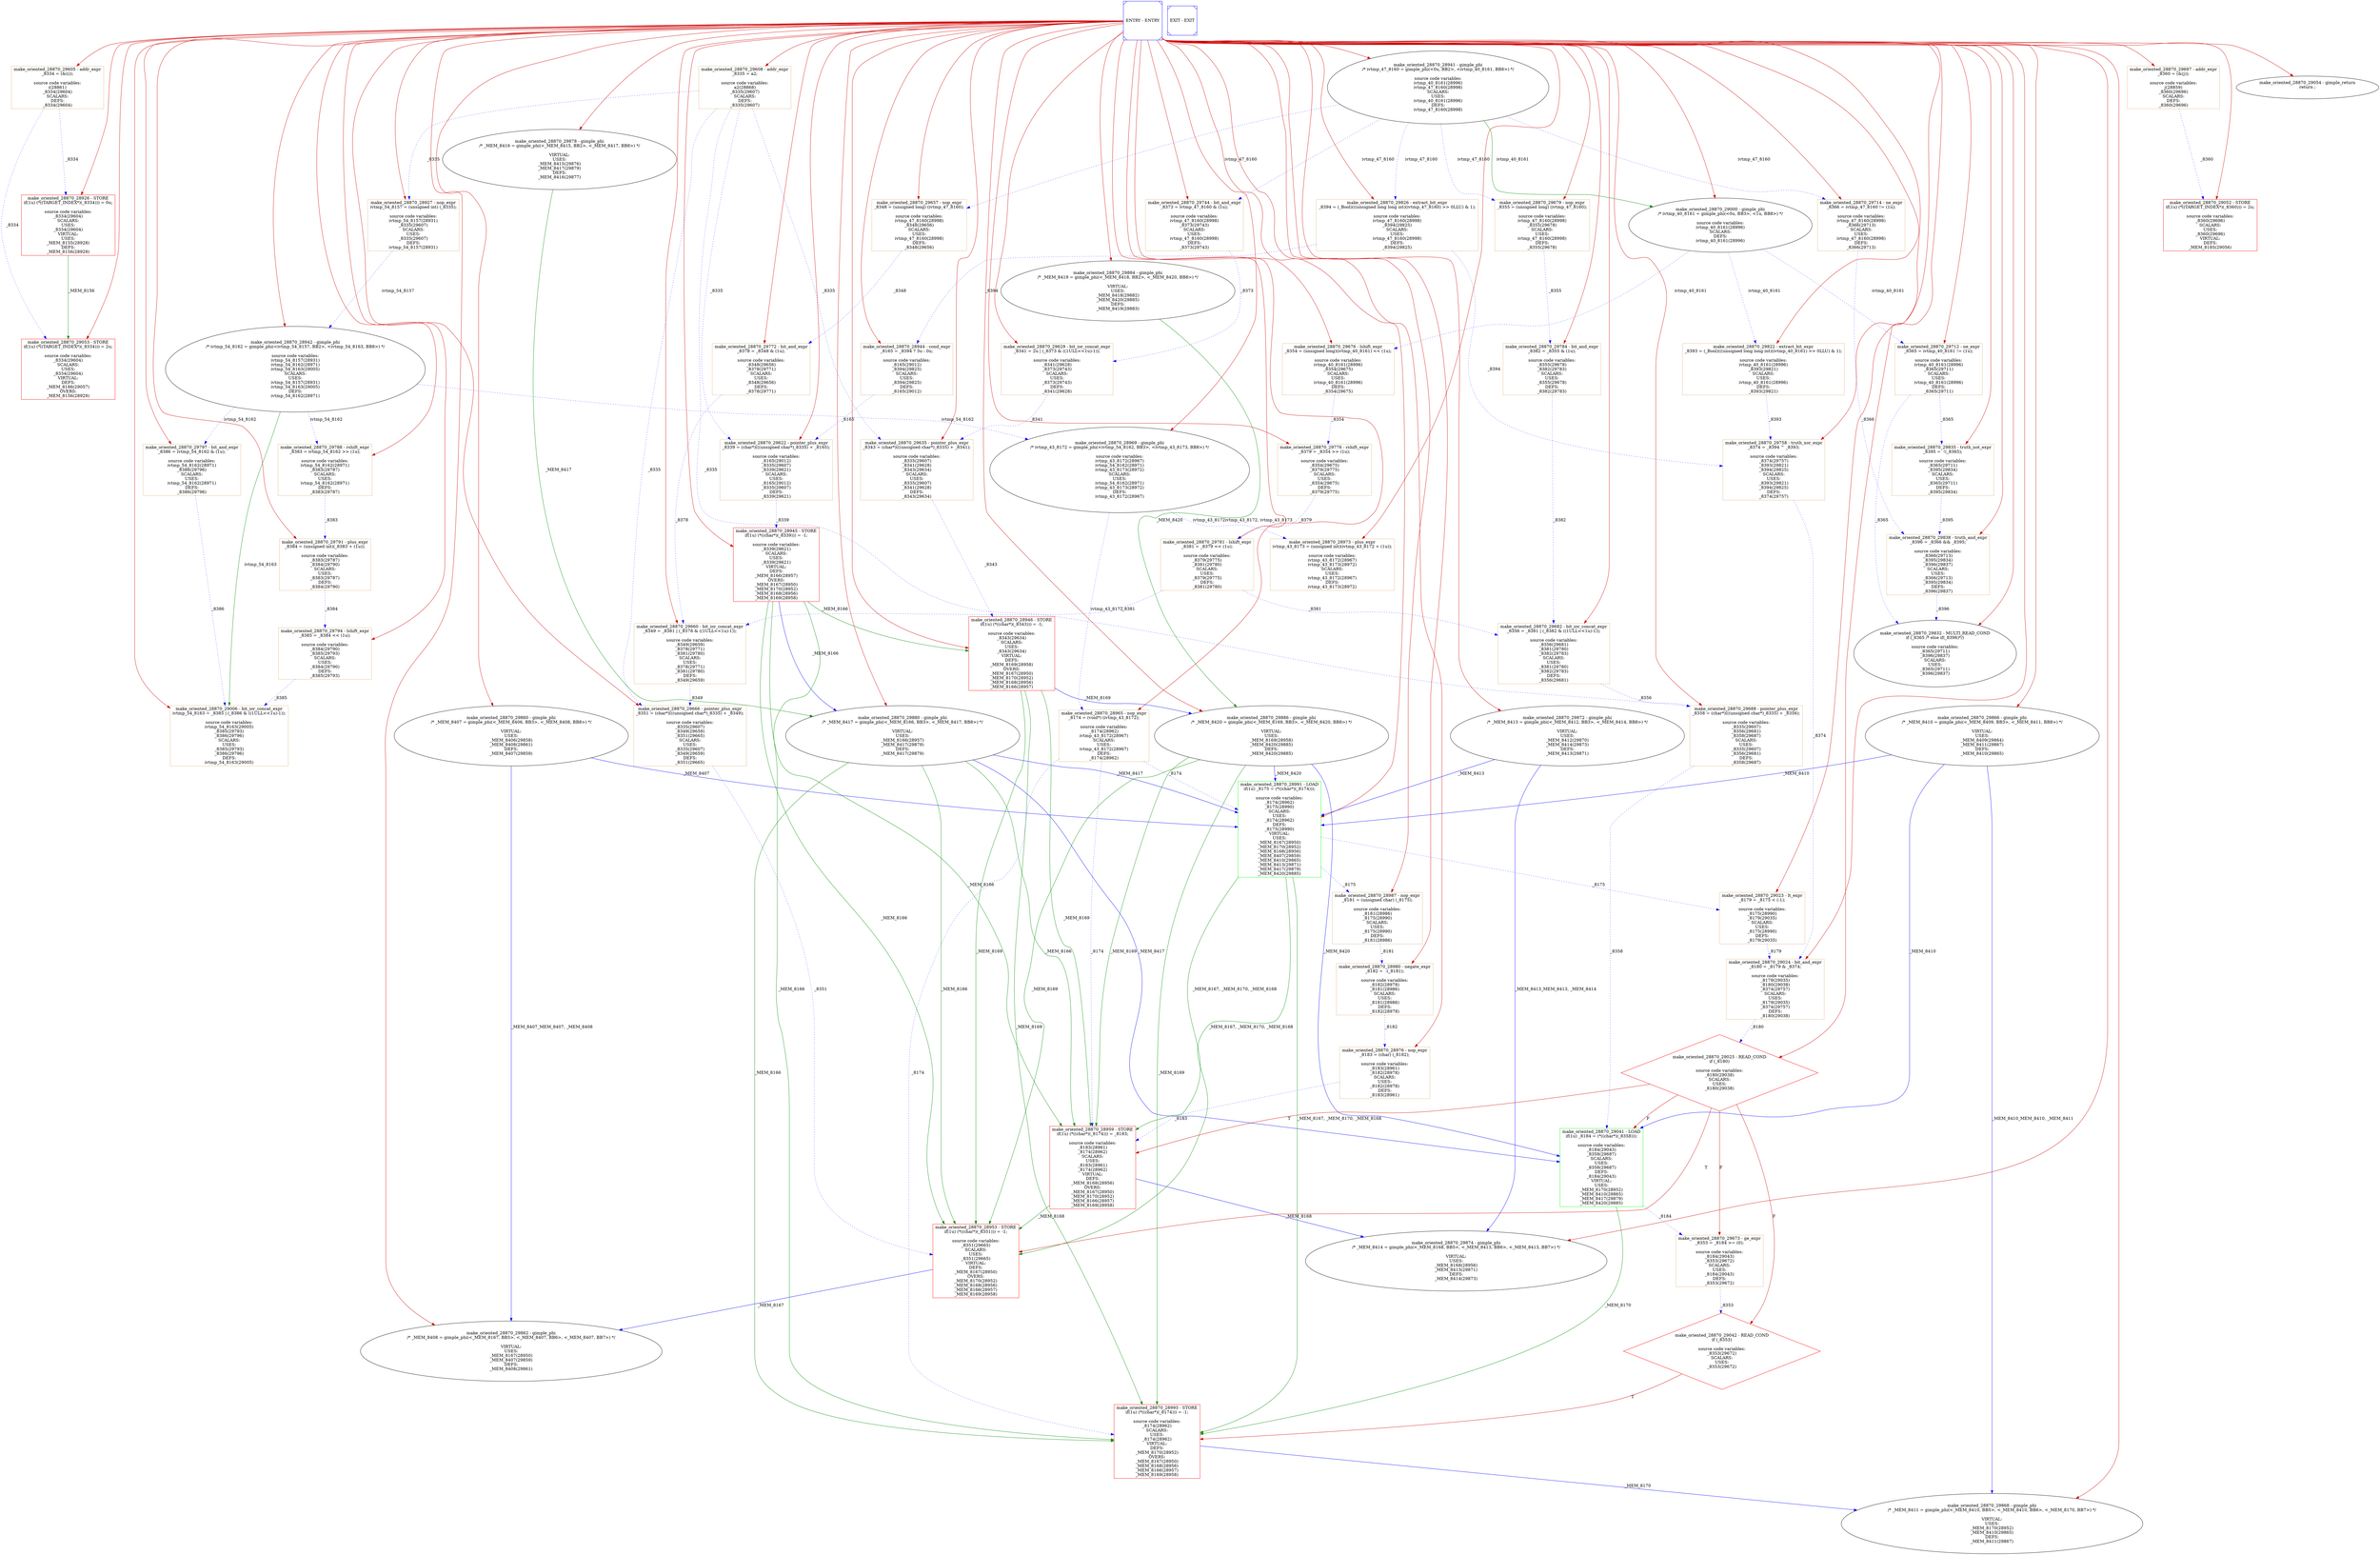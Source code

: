 digraph G {
0[color=blue,shape=Msquare,label="ENTRY - ENTRY"];
1[color=blue,shape=Msquare,label="EXIT - EXIT"];
2[color=burlywood,shape=box,label="make_oriented_28870_29605 - addr_expr\n_8334 = (&(i));\n\nsource code variables:\ni(28861)\n_8334(29604)\nSCALARS:\nDEFS:\n_8334(29604)\n"];
3[color=red,shape=box,label="make_oriented_28870_28926 - STORE\nif(1u) (*((TARGET_INDEX*)(_8334))) = 0u;\n\nsource code variables:\n_8334(29604)\nSCALARS:\nUSES:\n_8334(29604)\nVIRTUAL:\nUSES:\n_MEM_8155(28928)\nDEFS:\n_MEM_8156(28929)\n"];
4[color=burlywood,shape=box,label="make_oriented_28870_29608 - addr_expr\n_8335 = a2;\n\nsource code variables:\na2(28868)\n_8335(29607)\nSCALARS:\nDEFS:\n_8335(29607)\n"];
5[color=burlywood,shape=box,label="make_oriented_28870_28927 - nop_expr\nivtmp_54_8157 = (unsigned int) (_8335);\n\nsource code variables:\nivtmp_54_8157(28931)\n_8335(29607)\nSCALARS:\nUSES:\n_8335(29607)\nDEFS:\nivtmp_54_8157(28931)\n"];
6[color=burlywood,shape=box,label="make_oriented_28870_29697 - addr_expr\n_8360 = (&(j));\n\nsource code variables:\nj(28859)\n_8360(29696)\nSCALARS:\nDEFS:\n_8360(29696)\n"];
7[label="make_oriented_28870_28941 - gimple_phi\n/* ivtmp_47_8160 = gimple_phi(<0u, BB2>, <ivtmp_40_8161, BB8>) */\n\nsource code variables:\nivtmp_40_8161(28996)\nivtmp_47_8160(28998)\nSCALARS:\nUSES:\nivtmp_40_8161(28996)\nDEFS:\nivtmp_47_8160(28998)\n"];
8[label="make_oriented_28870_28942 - gimple_phi\n/* ivtmp_54_8162 = gimple_phi(<ivtmp_54_8157, BB2>, <ivtmp_54_8163, BB8>) */\n\nsource code variables:\nivtmp_54_8157(28931)\nivtmp_54_8162(28971)\nivtmp_54_8163(29005)\nSCALARS:\nUSES:\nivtmp_54_8157(28931)\nivtmp_54_8163(29005)\nDEFS:\nivtmp_54_8162(28971)\n"];
9[label="make_oriented_28870_29878 - gimple_phi\n/* _MEM_8416 = gimple_phi(<_MEM_8415, BB2>, <_MEM_8417, BB8>) */\n\nVIRTUAL:\nUSES:\n_MEM_8415(29876)\n_MEM_8417(29879)\nDEFS:\n_MEM_8416(29877)\n"];
10[label="make_oriented_28870_29884 - gimple_phi\n/* _MEM_8419 = gimple_phi(<_MEM_8418, BB2>, <_MEM_8420, BB8>) */\n\nVIRTUAL:\nUSES:\n_MEM_8418(29882)\n_MEM_8420(29885)\nDEFS:\n_MEM_8419(29883)\n"];
11[color=burlywood,shape=box,label="make_oriented_28870_29826 - extract_bit_expr\n_8394 = (_Bool)(((unsigned long long int)(ivtmp_47_8160) >> 0LLU) & 1);\n\nsource code variables:\nivtmp_47_8160(28998)\n_8394(29825)\nSCALARS:\nUSES:\nivtmp_47_8160(28998)\nDEFS:\n_8394(29825)\n"];
12[color=burlywood,shape=box,label="make_oriented_28870_28944 - cond_expr\n_8165 = _8394 ? 3u : 0u;\n\nsource code variables:\n_8165(29012)\n_8394(29825)\nSCALARS:\nUSES:\n_8394(29825)\nDEFS:\n_8165(29012)\n"];
13[color=burlywood,shape=box,label="make_oriented_28870_29622 - pointer_plus_expr\n_8339 = (char*)(((unsigned char*)_8335) + _8165);\n\nsource code variables:\n_8165(29012)\n_8335(29607)\n_8339(29621)\nSCALARS:\nUSES:\n_8165(29012)\n_8335(29607)\nDEFS:\n_8339(29621)\n"];
14[color=red,shape=box,label="make_oriented_28870_28945 - STORE\nif(1u) (*((char*)(_8339))) = -1;\n\nsource code variables:\n_8339(29621)\nSCALARS:\nUSES:\n_8339(29621)\nVIRTUAL:\nDEFS:\n_MEM_8166(28957)\nOVERS:\n_MEM_8167(28950)\n_MEM_8170(28952)\n_MEM_8168(28956)\n_MEM_8169(28958)\n"];
15[color=burlywood,shape=box,label="make_oriented_28870_29744 - bit_and_expr\n_8373 = ivtmp_47_8160 & (1u);\n\nsource code variables:\nivtmp_47_8160(28998)\n_8373(29743)\nSCALARS:\nUSES:\nivtmp_47_8160(28998)\nDEFS:\n_8373(29743)\n"];
16[color=burlywood,shape=box,label="make_oriented_28870_29629 - bit_ior_concat_expr\n_8341 = 2u | (_8373 & ((1ULL<<1u)-1));\n\nsource code variables:\n_8341(29628)\n_8373(29743)\nSCALARS:\nUSES:\n_8373(29743)\nDEFS:\n_8341(29628)\n"];
17[color=burlywood,shape=box,label="make_oriented_28870_29635 - pointer_plus_expr\n_8343 = (char*)(((unsigned char*)_8335) + _8341);\n\nsource code variables:\n_8335(29607)\n_8341(29628)\n_8343(29634)\nSCALARS:\nUSES:\n_8335(29607)\n_8341(29628)\nDEFS:\n_8343(29634)\n"];
18[color=red,shape=box,label="make_oriented_28870_28946 - STORE\nif(1u) (*((char*)(_8343))) = -1;\n\nsource code variables:\n_8343(29634)\nSCALARS:\nUSES:\n_8343(29634)\nVIRTUAL:\nDEFS:\n_MEM_8169(28958)\nOVERS:\n_MEM_8167(28950)\n_MEM_8170(28952)\n_MEM_8168(28956)\n_MEM_8166(28957)\n"];
19[color=burlywood,shape=box,label="make_oriented_28870_29679 - nop_expr\n_8355 = (unsigned long) (ivtmp_47_8160);\n\nsource code variables:\nivtmp_47_8160(28998)\n_8355(29678)\nSCALARS:\nUSES:\nivtmp_47_8160(28998)\nDEFS:\n_8355(29678)\n"];
20[color=burlywood,shape=box,label="make_oriented_28870_29784 - bit_and_expr\n_8382 = _8355 & (1u);\n\nsource code variables:\n_8355(29678)\n_8382(29783)\nSCALARS:\nUSES:\n_8355(29678)\nDEFS:\n_8382(29783)\n"];
21[color=burlywood,shape=box,label="make_oriented_28870_29657 - nop_expr\n_8348 = (unsigned long) (ivtmp_47_8160);\n\nsource code variables:\nivtmp_47_8160(28998)\n_8348(29656)\nSCALARS:\nUSES:\nivtmp_47_8160(28998)\nDEFS:\n_8348(29656)\n"];
22[color=burlywood,shape=box,label="make_oriented_28870_29772 - bit_and_expr\n_8378 = _8348 & (1u);\n\nsource code variables:\n_8348(29656)\n_8378(29771)\nSCALARS:\nUSES:\n_8348(29656)\nDEFS:\n_8378(29771)\n"];
23[color=burlywood,shape=box,label="make_oriented_28870_29788 - rshift_expr\n_8383 = ivtmp_54_8162 >> (1u);\n\nsource code variables:\nivtmp_54_8162(28971)\n_8383(29787)\nSCALARS:\nUSES:\nivtmp_54_8162(28971)\nDEFS:\n_8383(29787)\n"];
24[color=burlywood,shape=box,label="make_oriented_28870_29791 - plus_expr\n_8384 = (unsigned int)(_8383 + (1u));\n\nsource code variables:\n_8383(29787)\n_8384(29790)\nSCALARS:\nUSES:\n_8383(29787)\nDEFS:\n_8384(29790)\n"];
25[color=burlywood,shape=box,label="make_oriented_28870_29794 - lshift_expr\n_8385 = _8384 << (1u);\n\nsource code variables:\n_8384(29790)\n_8385(29793)\nSCALARS:\nUSES:\n_8384(29790)\nDEFS:\n_8385(29793)\n"];
26[color=burlywood,shape=box,label="make_oriented_28870_29797 - bit_and_expr\n_8386 = ivtmp_54_8162 & (1u);\n\nsource code variables:\nivtmp_54_8162(28971)\n_8386(29796)\nSCALARS:\nUSES:\nivtmp_54_8162(28971)\nDEFS:\n_8386(29796)\n"];
27[color=burlywood,shape=box,label="make_oriented_28870_29006 - bit_ior_concat_expr\nivtmp_54_8163 = _8385 | (_8386 & ((1ULL<<1u)-1));\n\nsource code variables:\nivtmp_54_8163(29005)\n_8385(29793)\n_8386(29796)\nSCALARS:\nUSES:\n_8385(29793)\n_8386(29796)\nDEFS:\nivtmp_54_8163(29005)\n"];
28[color=burlywood,shape=box,label="make_oriented_28870_29714 - ne_expr\n_8366 = ivtmp_47_8160 != (1u);\n\nsource code variables:\nivtmp_47_8160(28998)\n_8366(29713)\nSCALARS:\nUSES:\nivtmp_47_8160(28998)\nDEFS:\n_8366(29713)\n"];
29[label="make_oriented_28870_29000 - gimple_phi\n/* ivtmp_40_8161 = gimple_phi(<0u, BB3>, <1u, BB8>) */\n\nsource code variables:\nivtmp_40_8161(28996)\nSCALARS:\nDEFS:\nivtmp_40_8161(28996)\n"];
30[label="make_oriented_28870_28969 - gimple_phi\n/* ivtmp_43_8172 = gimple_phi(<ivtmp_54_8162, BB3>, <ivtmp_43_8173, BB8>) */\n\nsource code variables:\nivtmp_43_8172(28967)\nivtmp_54_8162(28971)\nivtmp_43_8173(28972)\nSCALARS:\nUSES:\nivtmp_54_8162(28971)\nivtmp_43_8173(28972)\nDEFS:\nivtmp_43_8172(28967)\n"];
31[label="make_oriented_28870_29860 - gimple_phi\n/* _MEM_8407 = gimple_phi(<_MEM_8406, BB3>, <_MEM_8408, BB8>) */\n\nVIRTUAL:\nUSES:\n_MEM_8406(29858)\n_MEM_8408(29861)\nDEFS:\n_MEM_8407(29859)\n"];
32[label="make_oriented_28870_29866 - gimple_phi\n/* _MEM_8410 = gimple_phi(<_MEM_8409, BB3>, <_MEM_8411, BB8>) */\n\nVIRTUAL:\nUSES:\n_MEM_8409(29864)\n_MEM_8411(29867)\nDEFS:\n_MEM_8410(29865)\n"];
33[label="make_oriented_28870_29872 - gimple_phi\n/* _MEM_8413 = gimple_phi(<_MEM_8412, BB3>, <_MEM_8414, BB8>) */\n\nVIRTUAL:\nUSES:\n_MEM_8412(29870)\n_MEM_8414(29873)\nDEFS:\n_MEM_8413(29871)\n"];
34[label="make_oriented_28870_29880 - gimple_phi\n/* _MEM_8417 = gimple_phi(<_MEM_8166, BB3>, <_MEM_8417, BB8>) */\n\nVIRTUAL:\nUSES:\n_MEM_8166(28957)\n_MEM_8417(29879)\nDEFS:\n_MEM_8417(29879)\n"];
35[label="make_oriented_28870_29886 - gimple_phi\n/* _MEM_8420 = gimple_phi(<_MEM_8169, BB3>, <_MEM_8420, BB8>) */\n\nVIRTUAL:\nUSES:\n_MEM_8169(28958)\n_MEM_8420(29885)\nDEFS:\n_MEM_8420(29885)\n"];
36[color=burlywood,shape=box,label="make_oriented_28870_28965 - nop_expr\n_8174 = (void*) (ivtmp_43_8172);\n\nsource code variables:\n_8174(28962)\nivtmp_43_8172(28967)\nSCALARS:\nUSES:\nivtmp_43_8172(28967)\nDEFS:\n_8174(28962)\n"];
37[color=green,shape=box,label="make_oriented_28870_28991 - LOAD\nif(1u) _8175 = (*((char*)(_8174)));\n\nsource code variables:\n_8174(28962)\n_8175(28990)\nSCALARS:\nUSES:\n_8174(28962)\nDEFS:\n_8175(28990)\nVIRTUAL:\nUSES:\n_MEM_8167(28950)\n_MEM_8170(28952)\n_MEM_8168(28956)\n_MEM_8407(29859)\n_MEM_8410(29865)\n_MEM_8413(29871)\n_MEM_8417(29879)\n_MEM_8420(29885)\n"];
38[color=burlywood,shape=box,label="make_oriented_28870_29822 - extract_bit_expr\n_8393 = (_Bool)(((unsigned long long int)(ivtmp_40_8161) >> 0LLU) & 1);\n\nsource code variables:\nivtmp_40_8161(28996)\n_8393(29821)\nSCALARS:\nUSES:\nivtmp_40_8161(28996)\nDEFS:\n_8393(29821)\n"];
39[color=burlywood,shape=box,label="make_oriented_28870_29758 - truth_xor_expr\n_8374 = _8394 ^ _8393;\n\nsource code variables:\n_8374(29757)\n_8393(29821)\n_8394(29825)\nSCALARS:\nUSES:\n_8393(29821)\n_8394(29825)\nDEFS:\n_8374(29757)\n"];
40[color=burlywood,shape=box,label="make_oriented_28870_29023 - lt_expr\n_8179 = _8175 < (-1);\n\nsource code variables:\n_8175(28990)\n_8179(29035)\nSCALARS:\nUSES:\n_8175(28990)\nDEFS:\n_8179(29035)\n"];
41[color=burlywood,shape=box,label="make_oriented_28870_29024 - bit_and_expr\n_8180 = _8179 & _8374;\n\nsource code variables:\n_8179(29035)\n_8180(29038)\n_8374(29757)\nSCALARS:\nUSES:\n_8179(29035)\n_8374(29757)\nDEFS:\n_8180(29038)\n"];
42[color=burlywood,shape=box,label="make_oriented_28870_29676 - lshift_expr\n_8354 = (unsigned long)(ivtmp_40_8161) << (1u);\n\nsource code variables:\nivtmp_40_8161(28996)\n_8354(29675)\nSCALARS:\nUSES:\nivtmp_40_8161(28996)\nDEFS:\n_8354(29675)\n"];
43[color=burlywood,shape=box,label="make_oriented_28870_29776 - rshift_expr\n_8379 = _8354 >> (1u);\n\nsource code variables:\n_8354(29675)\n_8379(29775)\nSCALARS:\nUSES:\n_8354(29675)\nDEFS:\n_8379(29775)\n"];
44[color=burlywood,shape=box,label="make_oriented_28870_29781 - lshift_expr\n_8381 = _8379 << (1u);\n\nsource code variables:\n_8379(29775)\n_8381(29780)\nSCALARS:\nUSES:\n_8379(29775)\nDEFS:\n_8381(29780)\n"];
45[color=burlywood,shape=box,label="make_oriented_28870_29682 - bit_ior_concat_expr\n_8356 = _8381 | (_8382 & ((1ULL<<1u)-1));\n\nsource code variables:\n_8356(29681)\n_8381(29780)\n_8382(29783)\nSCALARS:\nUSES:\n_8381(29780)\n_8382(29783)\nDEFS:\n_8356(29681)\n"];
46[color=burlywood,shape=box,label="make_oriented_28870_29688 - pointer_plus_expr\n_8358 = (char*)(((unsigned char*)_8335) + _8356);\n\nsource code variables:\n_8335(29607)\n_8356(29681)\n_8358(29687)\nSCALARS:\nUSES:\n_8335(29607)\n_8356(29681)\nDEFS:\n_8358(29687)\n"];
47[color=burlywood,shape=box,label="make_oriented_28870_28987 - nop_expr\n_8181 = (unsigned char) (_8175);\n\nsource code variables:\n_8181(28986)\n_8175(28990)\nSCALARS:\nUSES:\n_8175(28990)\nDEFS:\n_8181(28986)\n"];
48[color=burlywood,shape=box,label="make_oriented_28870_28980 - negate_expr\n_8182 =  -(_8181);\n\nsource code variables:\n_8182(28978)\n_8181(28986)\nSCALARS:\nUSES:\n_8181(28986)\nDEFS:\n_8182(28978)\n"];
49[color=burlywood,shape=box,label="make_oriented_28870_28976 - nop_expr\n_8183 = (char) (_8182);\n\nsource code variables:\n_8183(28961)\n_8182(28978)\nSCALARS:\nUSES:\n_8182(28978)\nDEFS:\n_8183(28961)\n"];
50[color=burlywood,shape=box,label="make_oriented_28870_29660 - bit_ior_concat_expr\n_8349 = _8381 | (_8378 & ((1ULL<<1u)-1));\n\nsource code variables:\n_8349(29659)\n_8378(29771)\n_8381(29780)\nSCALARS:\nUSES:\n_8378(29771)\n_8381(29780)\nDEFS:\n_8349(29659)\n"];
51[color=burlywood,shape=box,label="make_oriented_28870_29666 - pointer_plus_expr\n_8351 = (char*)(((unsigned char*)_8335) + _8349);\n\nsource code variables:\n_8335(29607)\n_8349(29659)\n_8351(29665)\nSCALARS:\nUSES:\n_8335(29607)\n_8349(29659)\nDEFS:\n_8351(29665)\n"];
52[color=burlywood,shape=box,label="make_oriented_28870_28973 - plus_expr\nivtmp_43_8173 = (unsigned int)(ivtmp_43_8172 + (1u));\n\nsource code variables:\nivtmp_43_8172(28967)\nivtmp_43_8173(28972)\nSCALARS:\nUSES:\nivtmp_43_8172(28967)\nDEFS:\nivtmp_43_8173(28972)\n"];
53[color=burlywood,shape=box,label="make_oriented_28870_29712 - ne_expr\n_8365 = ivtmp_40_8161 != (1u);\n\nsource code variables:\nivtmp_40_8161(28996)\n_8365(29711)\nSCALARS:\nUSES:\nivtmp_40_8161(28996)\nDEFS:\n_8365(29711)\n"];
54[color=burlywood,shape=box,label="make_oriented_28870_29835 - truth_not_expr\n_8395 =  !(_8365);\n\nsource code variables:\n_8365(29711)\n_8395(29834)\nSCALARS:\nUSES:\n_8365(29711)\nDEFS:\n_8395(29834)\n"];
55[color=burlywood,shape=box,label="make_oriented_28870_29838 - truth_and_expr\n_8396 = _8366 && _8395;\n\nsource code variables:\n_8366(29713)\n_8395(29834)\n_8396(29837)\nSCALARS:\nUSES:\n_8366(29713)\n_8395(29834)\nDEFS:\n_8396(29837)\n"];
56[color=red,shape=diamond,label="make_oriented_28870_29025 - READ_COND\nif (_8180)\n\nsource code variables:\n_8180(29038)\nSCALARS:\nUSES:\n_8180(29038)\n"];
57[color=red,shape=box,label="make_oriented_28870_28959 - STORE\nif(1u) (*((char*)(_8174))) = _8183;\n\nsource code variables:\n_8183(28961)\n_8174(28962)\nSCALARS:\nUSES:\n_8183(28961)\n_8174(28962)\nVIRTUAL:\nDEFS:\n_MEM_8168(28956)\nOVERS:\n_MEM_8167(28950)\n_MEM_8170(28952)\n_MEM_8166(28957)\n_MEM_8169(28958)\n"];
58[color=green,shape=box,label="make_oriented_28870_29041 - LOAD\nif(1u) _8184 = (*((char*)(_8358)));\n\nsource code variables:\n_8184(29043)\n_8358(29687)\nSCALARS:\nUSES:\n_8358(29687)\nDEFS:\n_8184(29043)\nVIRTUAL:\nUSES:\n_MEM_8170(28952)\n_MEM_8410(29865)\n_MEM_8417(29879)\n_MEM_8420(29885)\n"];
59[color=red,shape=box,label="make_oriented_28870_28953 - STORE\nif(1u) (*((char*)(_8351))) = -1;\n\nsource code variables:\n_8351(29665)\nSCALARS:\nUSES:\n_8351(29665)\nVIRTUAL:\nDEFS:\n_MEM_8167(28950)\nOVERS:\n_MEM_8170(28952)\n_MEM_8168(28956)\n_MEM_8166(28957)\n_MEM_8169(28958)\n"];
60[label="make_oriented_28870_29862 - gimple_phi\n/* _MEM_8408 = gimple_phi(<_MEM_8167, BB5>, <_MEM_8407, BB6>, <_MEM_8407, BB7>) */\n\nVIRTUAL:\nUSES:\n_MEM_8167(28950)\n_MEM_8407(29859)\nDEFS:\n_MEM_8408(29861)\n"];
61[color=burlywood,shape=box,label="make_oriented_28870_29673 - ge_expr\n_8353 = _8184 >= (0);\n\nsource code variables:\n_8184(29043)\n_8353(29672)\nSCALARS:\nUSES:\n_8184(29043)\nDEFS:\n_8353(29672)\n"];
62[color=red,shape=diamond,label="make_oriented_28870_29042 - READ_COND\nif (_8353)\n\nsource code variables:\n_8353(29672)\nSCALARS:\nUSES:\n_8353(29672)\n"];
63[color=red,shape=box,label="make_oriented_28870_28993 - STORE\nif(1u) (*((char*)(_8174))) = -1;\n\nsource code variables:\n_8174(28962)\nSCALARS:\nUSES:\n_8174(28962)\nVIRTUAL:\nDEFS:\n_MEM_8170(28952)\nOVERS:\n_MEM_8167(28950)\n_MEM_8168(28956)\n_MEM_8166(28957)\n_MEM_8169(28958)\n"];
64[label="make_oriented_28870_29868 - gimple_phi\n/* _MEM_8411 = gimple_phi(<_MEM_8410, BB5>, <_MEM_8410, BB6>, <_MEM_8170, BB7>) */\n\nVIRTUAL:\nUSES:\n_MEM_8170(28952)\n_MEM_8410(29865)\nDEFS:\n_MEM_8411(29867)\n"];
65[label="make_oriented_28870_29874 - gimple_phi\n/* _MEM_8414 = gimple_phi(<_MEM_8168, BB5>, <_MEM_8413, BB6>, <_MEM_8413, BB7>) */\n\nVIRTUAL:\nUSES:\n_MEM_8168(28956)\n_MEM_8413(29871)\nDEFS:\n_MEM_8414(29873)\n"];
66[label="make_oriented_28870_29832 - MULTI_READ_COND\nif (_8365 /* else if(_8396)*/)\n\nsource code variables:\n_8365(29711)\n_8396(29837)\nSCALARS:\nUSES:\n_8365(29711)\n_8396(29837)\n"];
67[color=red,shape=box,label="make_oriented_28870_29052 - STORE\nif(1u) (*((TARGET_INDEX*)(_8360))) = 2u;\n\nsource code variables:\n_8360(29696)\nSCALARS:\nUSES:\n_8360(29696)\nVIRTUAL:\nDEFS:\n_MEM_8185(29056)\n"];
68[color=red,shape=box,label="make_oriented_28870_29053 - STORE\nif(1u) (*((TARGET_INDEX*)(_8334))) = 2u;\n\nsource code variables:\n_8334(29604)\nSCALARS:\nUSES:\n_8334(29604)\nVIRTUAL:\nDEFS:\n_MEM_8186(29057)\nOVERS:\n_MEM_8156(28929)\n"];
69[label="make_oriented_28870_29054 - gimple_return\nreturn ;\n\n"];
0->2 [color=red3,label=""];
2->3 [color=blue, style=dotted,label="_8334"];
4->5 [color=blue, style=dotted,label="_8335"];
11->12 [color=blue, style=dotted,label="_8394"];
12->13 [color=blue, style=dotted,label="_8165"];
13->14 [color=blue, style=dotted,label="_8339"];
15->16 [color=blue, style=dotted,label="_8373"];
16->17 [color=blue, style=dotted,label="_8341"];
17->18 [color=blue, style=dotted,label="_8343"];
19->20 [color=blue, style=dotted,label="_8355"];
21->22 [color=blue, style=dotted,label="_8348"];
23->24 [color=blue, style=dotted,label="_8383"];
24->25 [color=blue, style=dotted,label="_8384"];
26->27 [color=blue, style=dotted,label="_8386"];
36->37 [color=blue, style=dotted,label="_8174"];
38->39 [color=blue, style=dotted,label="_8393"];
40->41 [color=blue, style=dotted,label="_8179"];
42->43 [color=blue, style=dotted,label="_8354"];
43->44 [color=blue, style=dotted,label="_8379"];
44->45 [color=blue, style=dotted,label="_8381"];
45->46 [color=blue, style=dotted,label="_8356"];
47->48 [color=blue, style=dotted,label="_8181"];
48->49 [color=blue, style=dotted,label="_8182"];
50->51 [color=blue, style=dotted,label="_8349"];
53->54 [color=blue, style=dotted,label="_8365"];
54->55 [color=blue, style=dotted,label="_8395"];
56->57 [color=red3,label="T"];
56->58 [color=red3,label="F"];
57->59 [color=green4,label="_MEM_8168"];
59->60 [color=blue,label="_MEM_8167"];
58->61 [color=blue, style=dotted,label="_8184"];
61->62 [color=blue, style=dotted,label="_8353"];
62->63 [color=red3,label="T"];
0->3 [color=red3,label=""];
0->4 [color=red3,label=""];
0->5 [color=red3,label=""];
0->6 [color=red3,label=""];
56->59 [color=red3,label="T"];
56->61 [color=red3,label="F"];
56->62 [color=red3,label="F"];
0->7 [color=red3,label=""];
0->8 [color=red3,label=""];
0->9 [color=red3,label=""];
0->10 [color=red3,label=""];
0->11 [color=red3,label=""];
0->12 [color=red3,label=""];
0->13 [color=red3,label=""];
0->14 [color=red3,label=""];
0->15 [color=red3,label=""];
0->16 [color=red3,label=""];
0->17 [color=red3,label=""];
0->18 [color=red3,label=""];
0->19 [color=red3,label=""];
0->20 [color=red3,label=""];
0->21 [color=red3,label=""];
0->22 [color=red3,label=""];
0->23 [color=red3,label=""];
0->24 [color=red3,label=""];
0->25 [color=red3,label=""];
0->26 [color=red3,label=""];
0->27 [color=red3,label=""];
0->28 [color=red3,label=""];
0->29 [color=red3,label=""];
0->30 [color=red3,label=""];
0->31 [color=red3,label=""];
0->32 [color=red3,label=""];
0->33 [color=red3,label=""];
0->34 [color=red3,label=""];
0->35 [color=red3,label=""];
0->36 [color=red3,label=""];
0->37 [color=red3,label=""];
0->38 [color=red3,label=""];
0->39 [color=red3,label=""];
0->40 [color=red3,label=""];
0->41 [color=red3,label=""];
0->42 [color=red3,label=""];
0->43 [color=red3,label=""];
0->44 [color=red3,label=""];
0->45 [color=red3,label=""];
0->46 [color=red3,label=""];
0->47 [color=red3,label=""];
0->48 [color=red3,label=""];
0->49 [color=red3,label=""];
0->50 [color=red3,label=""];
0->51 [color=red3,label=""];
0->52 [color=red3,label=""];
0->53 [color=red3,label=""];
0->54 [color=red3,label=""];
0->55 [color=red3,label=""];
0->56 [color=red3,label=""];
0->60 [color=red3,label=""];
0->64 [color=red3,label=""];
0->65 [color=red3,label=""];
0->66 [color=red3,label=""];
0->67 [color=red3,label=""];
0->68 [color=red3,label=""];
0->69 [color=red3,label=""];
7->29 [color=green4,label="ivtmp_40_8161"];
5->8 [color=blue, style=dotted,label="ivtmp_54_8157"];
8->27 [color=green4,label="ivtmp_54_8163"];
7->11 [color=blue, style=dotted,label="ivtmp_47_8160"];
4->13 [color=blue, style=dotted,label="_8335"];
7->15 [color=blue, style=dotted,label="ivtmp_47_8160"];
4->17 [color=blue, style=dotted,label="_8335"];
7->19 [color=blue, style=dotted,label="ivtmp_47_8160"];
7->21 [color=blue, style=dotted,label="ivtmp_47_8160"];
8->23 [color=blue, style=dotted,label="ivtmp_54_8162"];
8->26 [color=blue, style=dotted,label="ivtmp_54_8162"];
25->27 [color=blue, style=dotted,label="_8385"];
7->28 [color=blue, style=dotted,label="ivtmp_47_8160"];
8->30 [color=blue, style=dotted,label="ivtmp_54_8162"];
30->52 [color=blue, style=dotted,label="ivtmp_43_8172ivtmp_43_8172, ivtmp_43_8173"];
30->36 [color=blue, style=dotted,label="ivtmp_43_8172"];
29->38 [color=blue, style=dotted,label="ivtmp_40_8161"];
11->39 [color=blue, style=dotted,label="_8394"];
37->40 [color=blue, style=dotted,label="_8175"];
39->41 [color=blue, style=dotted,label="_8374"];
29->42 [color=blue, style=dotted,label="ivtmp_40_8161"];
20->45 [color=blue, style=dotted,label="_8382"];
4->46 [color=blue, style=dotted,label="_8335"];
37->47 [color=blue, style=dotted,label="_8175"];
22->50 [color=blue, style=dotted,label="_8378"];
44->50 [color=blue, style=dotted,label="_8381"];
4->51 [color=blue, style=dotted,label="_8335"];
29->53 [color=blue, style=dotted,label="ivtmp_40_8161"];
28->55 [color=blue, style=dotted,label="_8366"];
41->56 [color=blue, style=dotted,label="_8180"];
49->57 [color=blue, style=dotted,label="_8183"];
36->57 [color=blue, style=dotted,label="_8174"];
46->58 [color=blue, style=dotted,label="_8358"];
51->59 [color=blue, style=dotted,label="_8351"];
36->63 [color=blue, style=dotted,label="_8174"];
53->66 [color=blue, style=dotted,label="_8365"];
55->66 [color=blue, style=dotted,label="_8396"];
6->67 [color=blue, style=dotted,label="_8360"];
2->68 [color=blue, style=dotted,label="_8334"];
9->34 [color=green4,label="_MEM_8417"];
10->35 [color=green4,label="_MEM_8420"];
14->18 [color=green4,label="_MEM_8166"];
31->60 [color=blue,label="_MEM_8407_MEM_8407, _MEM_8408"];
32->64 [color=blue,label="_MEM_8410_MEM_8410, _MEM_8411"];
33->65 [color=blue,label="_MEM_8413_MEM_8413, _MEM_8414"];
14->34 [color=blue,label="_MEM_8166"];
34->63 [color=green4,label="_MEM_8166"];
34->57 [color=green4,label="_MEM_8166"];
34->59 [color=green4,label="_MEM_8166"];
18->35 [color=blue,label="_MEM_8169"];
35->63 [color=green4,label="_MEM_8169"];
35->57 [color=green4,label="_MEM_8169"];
35->59 [color=green4,label="_MEM_8169"];
37->59 [color=green4,label="_MEM_8167, _MEM_8170, _MEM_8168"];
37->63 [color=green4,label="_MEM_8167, _MEM_8170, _MEM_8168"];
37->57 [color=green4,label="_MEM_8167, _MEM_8170, _MEM_8168"];
31->37 [color=blue,label="_MEM_8407"];
32->37 [color=blue,label="_MEM_8410"];
33->37 [color=blue,label="_MEM_8413"];
34->37 [color=blue,label="_MEM_8417"];
35->37 [color=blue,label="_MEM_8420"];
14->57 [color=green4,label="_MEM_8166"];
18->57 [color=green4,label="_MEM_8169"];
58->63 [color=green4,label="_MEM_8170"];
32->58 [color=blue,label="_MEM_8410"];
34->58 [color=blue,label="_MEM_8417"];
35->58 [color=blue,label="_MEM_8420"];
14->59 [color=green4,label="_MEM_8166"];
18->59 [color=green4,label="_MEM_8169"];
14->63 [color=green4,label="_MEM_8166"];
18->63 [color=green4,label="_MEM_8169"];
63->64 [color=blue,label="_MEM_8170"];
57->65 [color=blue,label="_MEM_8168"];
3->68 [color=green4,label="_MEM_8156"];
}
